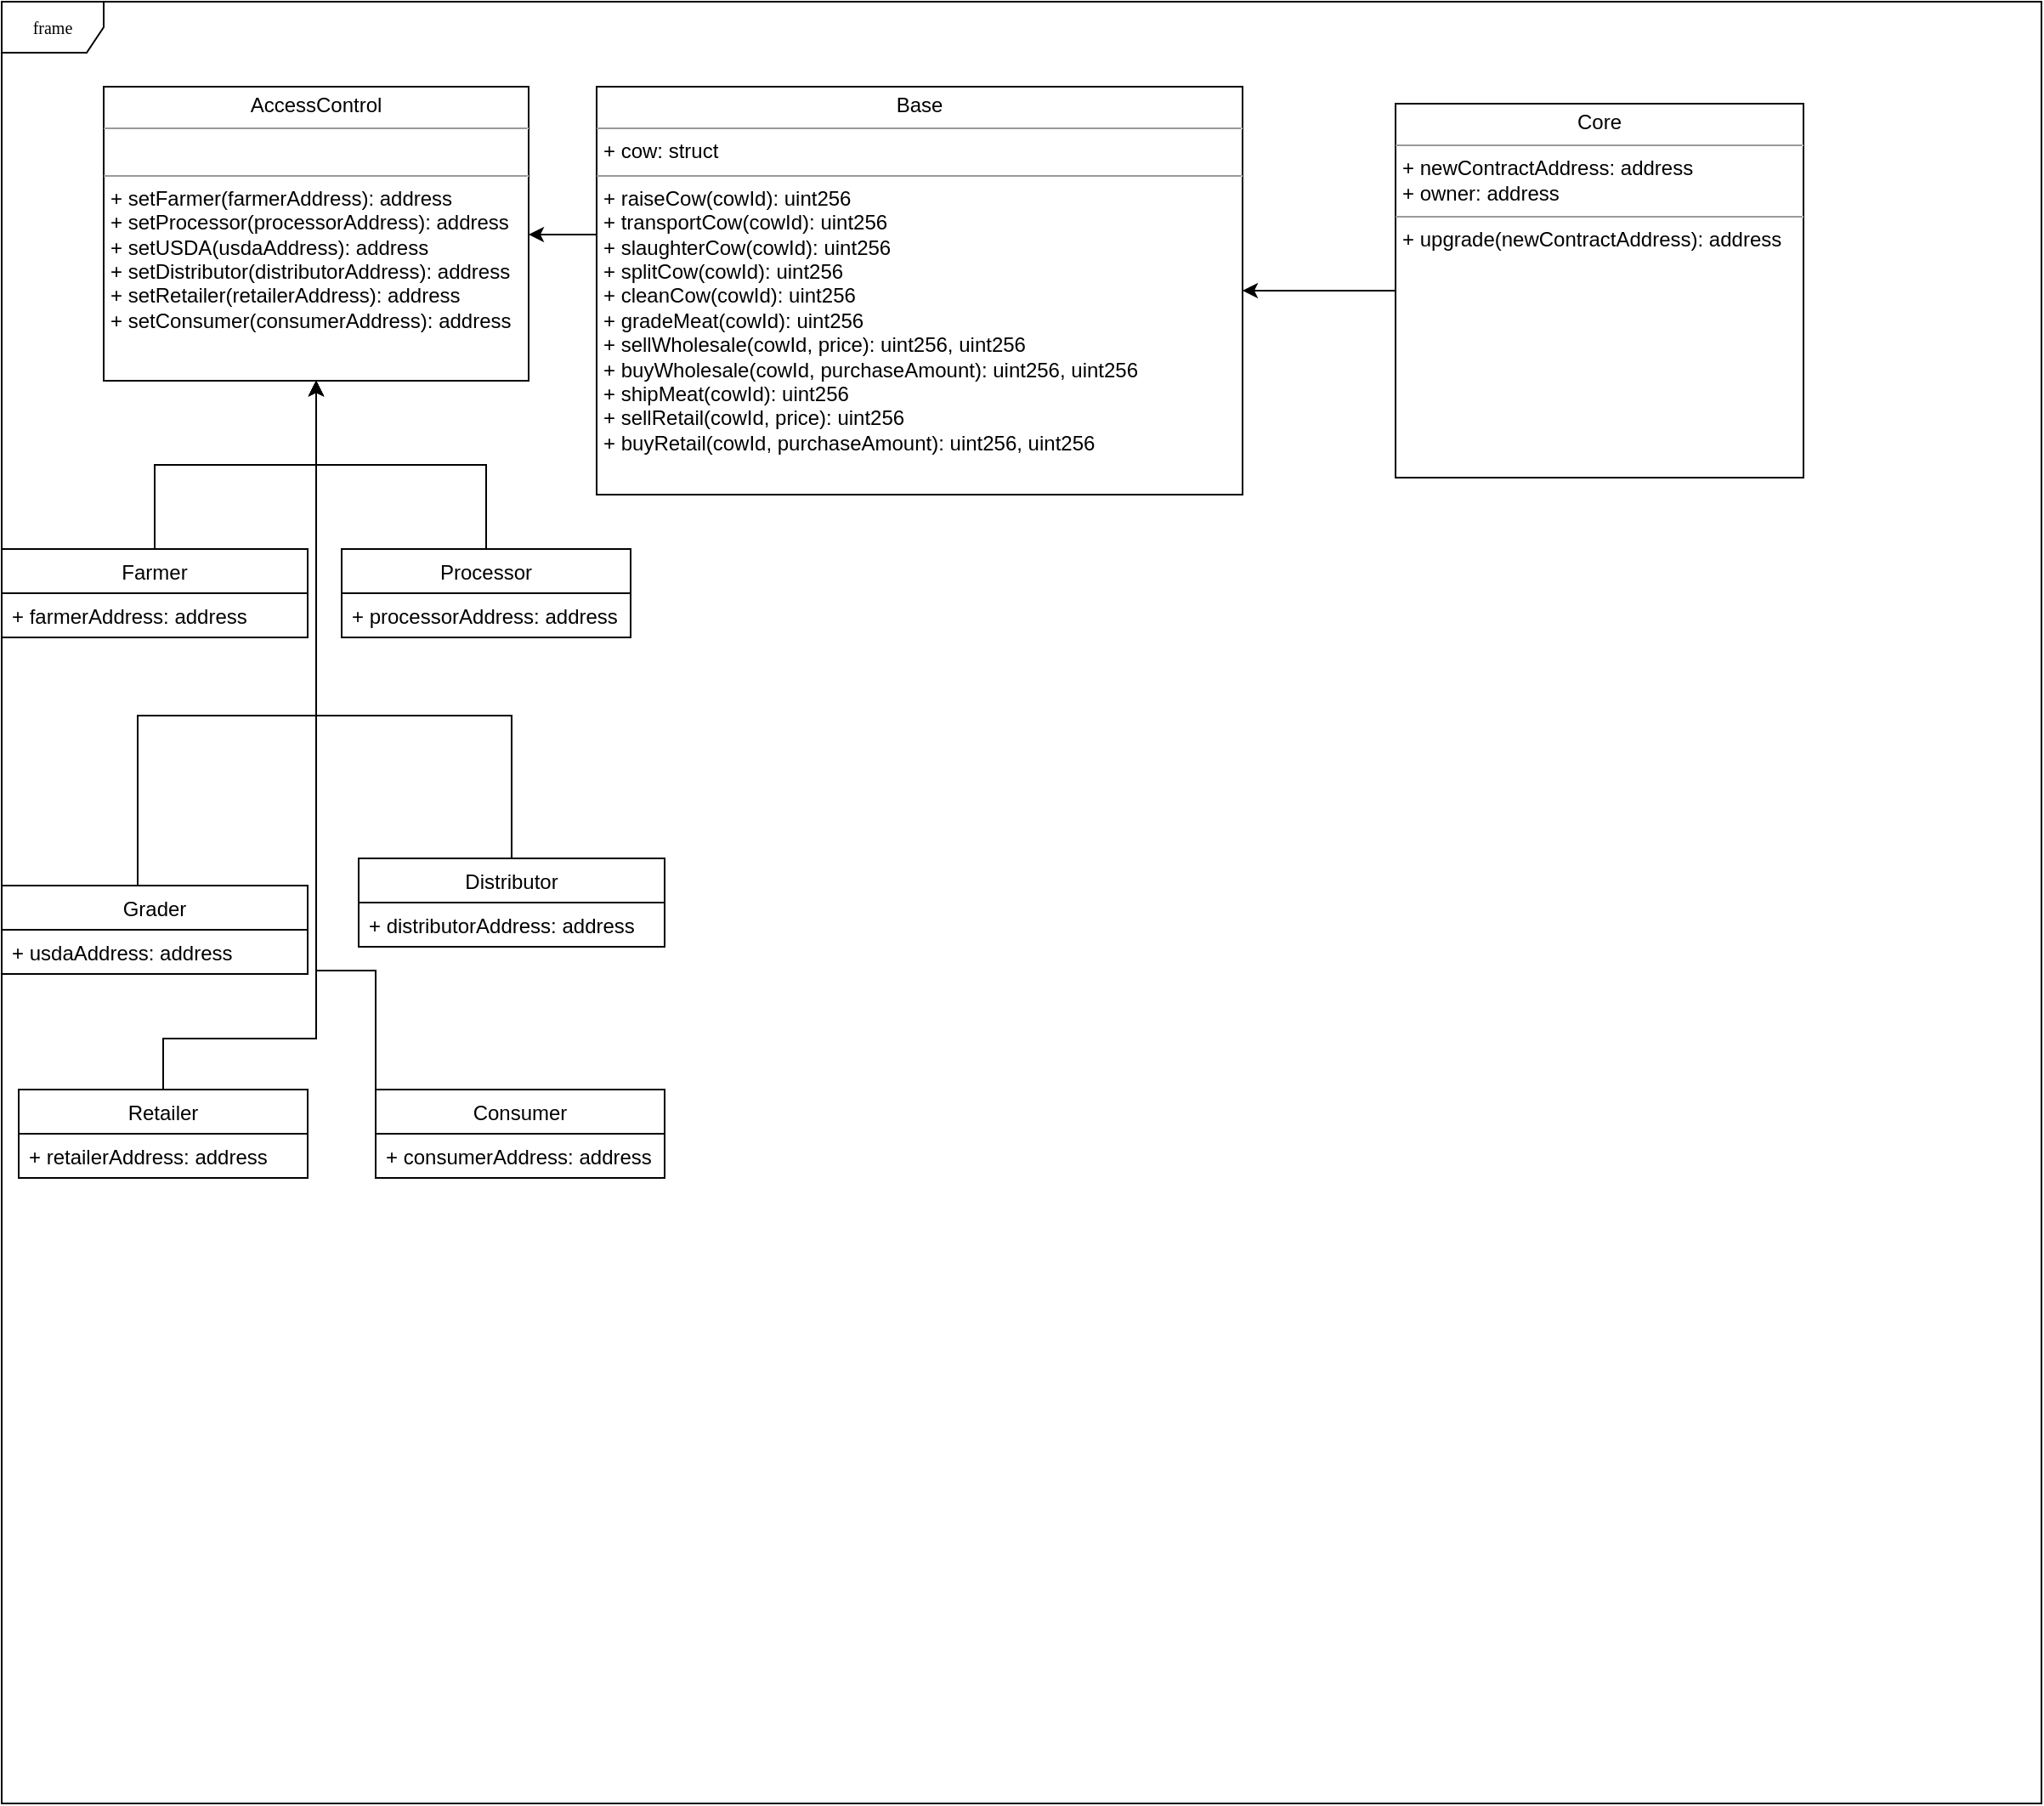 <mxfile version="12.9.9" type="device"><diagram name="Page-1" id="c4acf3e9-155e-7222-9cf6-157b1a14988f"><mxGraphModel dx="1082" dy="802" grid="1" gridSize="10" guides="1" tooltips="1" connect="1" arrows="1" fold="1" page="1" pageScale="1" pageWidth="850" pageHeight="1100" background="#ffffff" math="0" shadow="0"><root><mxCell id="0"/><mxCell id="1" parent="0"/><mxCell id="17acba5748e5396b-1" value="frame" style="shape=umlFrame;whiteSpace=wrap;html=1;rounded=0;shadow=0;comic=0;labelBackgroundColor=none;strokeWidth=1;fontFamily=Verdana;fontSize=10;align=center;" parent="1" vertex="1"><mxGeometry x="20" y="20" width="1200" height="1060" as="geometry"/></mxCell><mxCell id="5d2195bd80daf111-18" value="&lt;p style=&quot;margin: 0px ; margin-top: 4px ; text-align: center&quot;&gt;AccessControl&lt;/p&gt;&lt;hr size=&quot;1&quot;&gt;&lt;p style=&quot;margin: 0px ; margin-left: 4px&quot;&gt;&lt;br&gt;&lt;/p&gt;&lt;hr size=&quot;1&quot;&gt;&lt;p style=&quot;margin: 0px ; margin-left: 4px&quot;&gt;+ setFarmer(farmerAddress): address&lt;br&gt;+ setProcessor(processorAddress): address&lt;/p&gt;&lt;p style=&quot;margin: 0px ; margin-left: 4px&quot;&gt;+ setUSDA(usdaAddress): address&lt;br&gt;&lt;/p&gt;&lt;p style=&quot;margin: 0px ; margin-left: 4px&quot;&gt;+ setDistributor(distributorAddress): address&lt;br&gt;&lt;/p&gt;&lt;p style=&quot;margin: 0px ; margin-left: 4px&quot;&gt;+ setRetailer(retailerAddress): address&lt;br&gt;&lt;/p&gt;&lt;p style=&quot;margin: 0px ; margin-left: 4px&quot;&gt;+ setConsumer(consumerAddress): address&lt;br&gt;&lt;/p&gt;" style="verticalAlign=top;align=left;overflow=fill;fontSize=12;fontFamily=Helvetica;html=1;rounded=0;shadow=0;comic=0;labelBackgroundColor=none;strokeWidth=1" parent="1" vertex="1"><mxGeometry x="80" y="70" width="250" height="173" as="geometry"/></mxCell><mxCell id="8huju2X66cMU9Uo1O1uX-18" style="edgeStyle=orthogonalEdgeStyle;rounded=0;orthogonalLoop=1;jettySize=auto;html=1;exitX=0.5;exitY=0;exitDx=0;exitDy=0;" parent="1" source="8huju2X66cMU9Uo1O1uX-8" target="5d2195bd80daf111-18" edge="1"><mxGeometry relative="1" as="geometry"/></mxCell><mxCell id="8huju2X66cMU9Uo1O1uX-24" style="edgeStyle=orthogonalEdgeStyle;rounded=0;orthogonalLoop=1;jettySize=auto;html=1;exitX=0.5;exitY=0;exitDx=0;exitDy=0;entryX=0.5;entryY=1;entryDx=0;entryDy=0;" parent="1" source="8huju2X66cMU9Uo1O1uX-14" target="5d2195bd80daf111-18" edge="1"><mxGeometry relative="1" as="geometry"><Array as="points"><mxPoint x="115" y="630"/><mxPoint x="205" y="630"/></Array></mxGeometry></mxCell><mxCell id="8huju2X66cMU9Uo1O1uX-26" style="edgeStyle=orthogonalEdgeStyle;rounded=0;orthogonalLoop=1;jettySize=auto;html=1;exitX=0.5;exitY=0;exitDx=0;exitDy=0;" parent="1" source="8huju2X66cMU9Uo1O1uX-10" target="5d2195bd80daf111-18" edge="1"><mxGeometry relative="1" as="geometry"><Array as="points"><mxPoint x="320" y="440"/><mxPoint x="205" y="440"/></Array></mxGeometry></mxCell><mxCell id="8huju2X66cMU9Uo1O1uX-20" style="edgeStyle=orthogonalEdgeStyle;rounded=0;orthogonalLoop=1;jettySize=auto;html=1;exitX=0.5;exitY=0;exitDx=0;exitDy=0;entryX=0.5;entryY=1;entryDx=0;entryDy=0;" parent="1" source="8huju2X66cMU9Uo1O1uX-2" target="5d2195bd80daf111-18" edge="1"><mxGeometry relative="1" as="geometry"/></mxCell><mxCell id="8huju2X66cMU9Uo1O1uX-28" style="edgeStyle=orthogonalEdgeStyle;rounded=0;orthogonalLoop=1;jettySize=auto;html=1;exitX=0.5;exitY=0;exitDx=0;exitDy=0;" parent="1" source="8huju2X66cMU9Uo1O1uX-6" target="5d2195bd80daf111-18" edge="1"><mxGeometry relative="1" as="geometry"><Array as="points"><mxPoint x="100" y="540"/><mxPoint x="100" y="440"/><mxPoint x="205" y="440"/></Array></mxGeometry></mxCell><mxCell id="8huju2X66cMU9Uo1O1uX-27" style="edgeStyle=orthogonalEdgeStyle;rounded=0;orthogonalLoop=1;jettySize=auto;html=1;exitX=0.5;exitY=0;exitDx=0;exitDy=0;entryX=0.5;entryY=1;entryDx=0;entryDy=0;" parent="1" source="8huju2X66cMU9Uo1O1uX-12" target="5d2195bd80daf111-18" edge="1"><mxGeometry relative="1" as="geometry"><Array as="points"><mxPoint x="240" y="660"/><mxPoint x="240" y="590"/><mxPoint x="205" y="590"/></Array></mxGeometry></mxCell><mxCell id="8huju2X66cMU9Uo1O1uX-29" value="" style="edgeStyle=orthogonalEdgeStyle;rounded=0;orthogonalLoop=1;jettySize=auto;html=1;" parent="1" source="8huju2X66cMU9Uo1O1uX-25" target="5d2195bd80daf111-18" edge="1"><mxGeometry relative="1" as="geometry"><Array as="points"><mxPoint x="360" y="157"/><mxPoint x="360" y="157"/></Array></mxGeometry></mxCell><mxCell id="8huju2X66cMU9Uo1O1uX-25" value="&lt;p style=&quot;margin: 0px ; margin-top: 4px ; text-align: center&quot;&gt;Base&lt;/p&gt;&lt;hr size=&quot;1&quot;&gt;&lt;p style=&quot;margin: 0px ; margin-left: 4px&quot;&gt;+ cow: struct&lt;/p&gt;&lt;hr size=&quot;1&quot;&gt;&lt;p style=&quot;margin: 0px ; margin-left: 4px&quot;&gt;+ raiseCow(cowId): uint256&lt;/p&gt;&lt;p style=&quot;margin: 0px ; margin-left: 4px&quot;&gt;+ transportCow(cowId): uint256&lt;br&gt;&lt;/p&gt;&lt;p style=&quot;margin: 0px ; margin-left: 4px&quot;&gt;+ slaughterCow(cowId): uint256&lt;br&gt;&lt;/p&gt;&lt;p style=&quot;margin: 0px ; margin-left: 4px&quot;&gt;+ splitCow(cowId): uint256&lt;br&gt;&lt;/p&gt;&lt;p style=&quot;margin: 0px ; margin-left: 4px&quot;&gt;+ cleanCow(cowId): uint256&lt;br&gt;&lt;/p&gt;&lt;p style=&quot;margin: 0px ; margin-left: 4px&quot;&gt;+ gradeMeat(cowId): uint256&lt;br&gt;&lt;/p&gt;&lt;p style=&quot;margin: 0px ; margin-left: 4px&quot;&gt;+ sellWholesale(cowId, price): uint256, uint256&lt;/p&gt;&lt;p style=&quot;margin: 0px ; margin-left: 4px&quot;&gt;+ buyWholesale(cowId, purchaseAmount): uint256, uint256&lt;br&gt;&lt;/p&gt;&lt;p style=&quot;margin: 0px ; margin-left: 4px&quot;&gt;+ shipMeat(cowId): uint256&lt;/p&gt;&lt;p style=&quot;margin: 0px ; margin-left: 4px&quot;&gt;+ sellRetail(cowId, price): uint256&lt;br&gt;&lt;/p&gt;&lt;p style=&quot;margin: 0px ; margin-left: 4px&quot;&gt;+ buyRetail(cowId, purchaseAmount): uint256, uint256&lt;br&gt;&lt;/p&gt;" style="verticalAlign=top;align=left;overflow=fill;fontSize=12;fontFamily=Helvetica;html=1;rounded=0;shadow=0;comic=0;labelBackgroundColor=none;strokeWidth=1" parent="1" vertex="1"><mxGeometry x="370" y="70" width="380" height="240" as="geometry"/></mxCell><mxCell id="8huju2X66cMU9Uo1O1uX-8" value="Farmer" style="swimlane;fontStyle=0;childLayout=stackLayout;horizontal=1;startSize=26;fillColor=none;horizontalStack=0;resizeParent=1;resizeParentMax=0;resizeLast=0;collapsible=1;marginBottom=0;" parent="1" vertex="1"><mxGeometry x="20" y="342" width="180" height="52" as="geometry"/></mxCell><mxCell id="8huju2X66cMU9Uo1O1uX-9" value="+ farmerAddress: address" style="text;strokeColor=none;fillColor=none;align=left;verticalAlign=top;spacingLeft=4;spacingRight=4;overflow=hidden;rotatable=0;points=[[0,0.5],[1,0.5]];portConstraint=eastwest;" parent="8huju2X66cMU9Uo1O1uX-8" vertex="1"><mxGeometry y="26" width="180" height="26" as="geometry"/></mxCell><mxCell id="8huju2X66cMU9Uo1O1uX-2" value="Processor" style="swimlane;fontStyle=0;childLayout=stackLayout;horizontal=1;startSize=26;fillColor=none;horizontalStack=0;resizeParent=1;resizeParentMax=0;resizeLast=0;collapsible=1;marginBottom=0;" parent="1" vertex="1"><mxGeometry x="220" y="342" width="170" height="52" as="geometry"/></mxCell><mxCell id="8huju2X66cMU9Uo1O1uX-3" value="+ processorAddress: address" style="text;strokeColor=none;fillColor=none;align=left;verticalAlign=top;spacingLeft=4;spacingRight=4;overflow=hidden;rotatable=0;points=[[0,0.5],[1,0.5]];portConstraint=eastwest;" parent="8huju2X66cMU9Uo1O1uX-2" vertex="1"><mxGeometry y="26" width="170" height="26" as="geometry"/></mxCell><mxCell id="8huju2X66cMU9Uo1O1uX-6" value="Grader" style="swimlane;fontStyle=0;childLayout=stackLayout;horizontal=1;startSize=26;fillColor=none;horizontalStack=0;resizeParent=1;resizeParentMax=0;resizeLast=0;collapsible=1;marginBottom=0;" parent="1" vertex="1"><mxGeometry x="20" y="540" width="180" height="52" as="geometry"/></mxCell><mxCell id="8huju2X66cMU9Uo1O1uX-7" value="+ usdaAddress: address" style="text;strokeColor=none;fillColor=none;align=left;verticalAlign=top;spacingLeft=4;spacingRight=4;overflow=hidden;rotatable=0;points=[[0,0.5],[1,0.5]];portConstraint=eastwest;" parent="8huju2X66cMU9Uo1O1uX-6" vertex="1"><mxGeometry y="26" width="180" height="26" as="geometry"/></mxCell><mxCell id="8huju2X66cMU9Uo1O1uX-10" value="Distributor" style="swimlane;fontStyle=0;childLayout=stackLayout;horizontal=1;startSize=26;fillColor=none;horizontalStack=0;resizeParent=1;resizeParentMax=0;resizeLast=0;collapsible=1;marginBottom=0;" parent="1" vertex="1"><mxGeometry x="230" y="524" width="180" height="52" as="geometry"/></mxCell><mxCell id="8huju2X66cMU9Uo1O1uX-11" value="+ distributorAddress: address" style="text;strokeColor=none;fillColor=none;align=left;verticalAlign=top;spacingLeft=4;spacingRight=4;overflow=hidden;rotatable=0;points=[[0,0.5],[1,0.5]];portConstraint=eastwest;" parent="8huju2X66cMU9Uo1O1uX-10" vertex="1"><mxGeometry y="26" width="180" height="26" as="geometry"/></mxCell><mxCell id="8huju2X66cMU9Uo1O1uX-14" value="Retailer" style="swimlane;fontStyle=0;childLayout=stackLayout;horizontal=1;startSize=26;fillColor=none;horizontalStack=0;resizeParent=1;resizeParentMax=0;resizeLast=0;collapsible=1;marginBottom=0;" parent="1" vertex="1"><mxGeometry x="30" y="660" width="170" height="52" as="geometry"/></mxCell><mxCell id="8huju2X66cMU9Uo1O1uX-15" value="+ retailerAddress: address" style="text;strokeColor=none;fillColor=none;align=left;verticalAlign=top;spacingLeft=4;spacingRight=4;overflow=hidden;rotatable=0;points=[[0,0.5],[1,0.5]];portConstraint=eastwest;" parent="8huju2X66cMU9Uo1O1uX-14" vertex="1"><mxGeometry y="26" width="170" height="26" as="geometry"/></mxCell><mxCell id="8huju2X66cMU9Uo1O1uX-12" value="Consumer" style="swimlane;fontStyle=0;childLayout=stackLayout;horizontal=1;startSize=26;fillColor=none;horizontalStack=0;resizeParent=1;resizeParentMax=0;resizeLast=0;collapsible=1;marginBottom=0;" parent="1" vertex="1"><mxGeometry x="240" y="660" width="170" height="52" as="geometry"/></mxCell><mxCell id="8huju2X66cMU9Uo1O1uX-13" value="+ consumerAddress: address" style="text;strokeColor=none;fillColor=none;align=left;verticalAlign=top;spacingLeft=4;spacingRight=4;overflow=hidden;rotatable=0;points=[[0,0.5],[1,0.5]];portConstraint=eastwest;" parent="8huju2X66cMU9Uo1O1uX-12" vertex="1"><mxGeometry y="26" width="170" height="26" as="geometry"/></mxCell><mxCell id="KWqkTzhC6ebMUOdn27Fh-3" value="" style="edgeStyle=orthogonalEdgeStyle;rounded=0;orthogonalLoop=1;jettySize=auto;html=1;" edge="1" parent="1" source="8huju2X66cMU9Uo1O1uX-30" target="8huju2X66cMU9Uo1O1uX-25"><mxGeometry relative="1" as="geometry"/></mxCell><mxCell id="8huju2X66cMU9Uo1O1uX-30" value="&lt;p style=&quot;margin: 0px ; margin-top: 4px ; text-align: center&quot;&gt;Core&lt;/p&gt;&lt;hr size=&quot;1&quot;&gt;&lt;p style=&quot;margin: 0px ; margin-left: 4px&quot;&gt;+ newContractAddress: address&lt;/p&gt;&lt;p style=&quot;margin: 0px ; margin-left: 4px&quot;&gt;+ owner: address&lt;/p&gt;&lt;hr size=&quot;1&quot;&gt;&lt;p style=&quot;margin: 0px ; margin-left: 4px&quot;&gt;+ upgrade(newContractAddress): address&lt;br&gt;&lt;/p&gt;" style="verticalAlign=top;align=left;overflow=fill;fontSize=12;fontFamily=Helvetica;html=1;rounded=0;shadow=0;comic=0;labelBackgroundColor=none;strokeWidth=1" parent="1" vertex="1"><mxGeometry x="840" y="80" width="240" height="220" as="geometry"/></mxCell></root></mxGraphModel></diagram></mxfile>